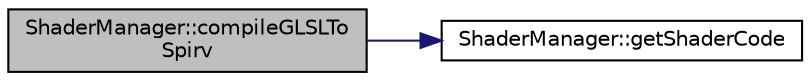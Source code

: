 digraph "ShaderManager::compileGLSLToSpirv"
{
 // LATEX_PDF_SIZE
  edge [fontname="Helvetica",fontsize="10",labelfontname="Helvetica",labelfontsize="10"];
  node [fontname="Helvetica",fontsize="10",shape=record];
  rankdir="LR";
  Node1 [label="ShaderManager::compileGLSLTo\lSpirv",height=0.2,width=0.4,color="black", fillcolor="grey75", style="filled", fontcolor="black",tooltip="Compiles a given GLSL code to SPIRV."];
  Node1 -> Node2 [color="midnightblue",fontsize="10",style="solid",fontname="Helvetica"];
  Node2 [label="ShaderManager::getShaderCode",height=0.2,width=0.4,color="black", fillcolor="white", style="filled",URL="$namespaceShaderManager.html#a7290d17f0cfbec86001a9299d7dfbfc6",tooltip="Returns the shader code as a string corresponding to the given stage and object type."];
}
